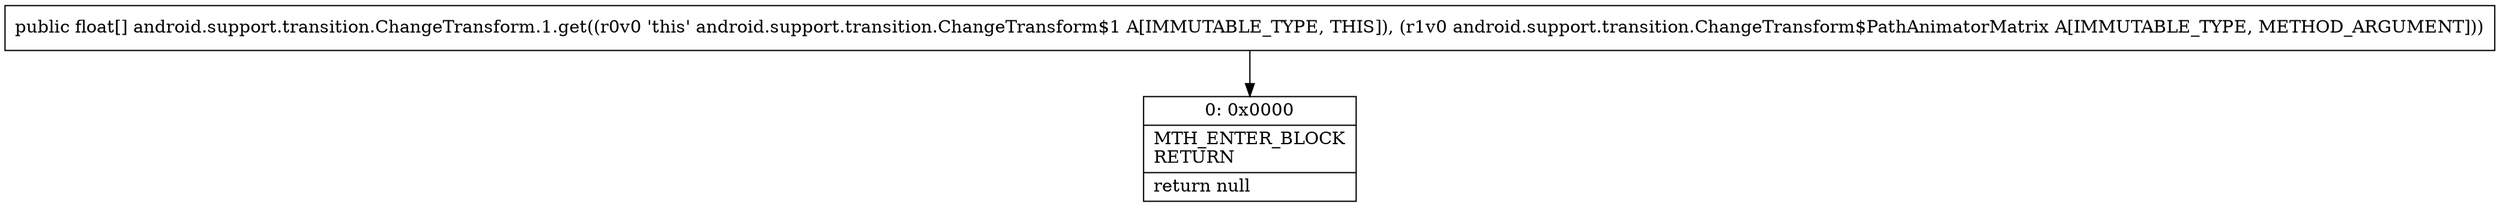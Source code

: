 digraph "CFG forandroid.support.transition.ChangeTransform.1.get(Landroid\/support\/transition\/ChangeTransform$PathAnimatorMatrix;)[F" {
Node_0 [shape=record,label="{0\:\ 0x0000|MTH_ENTER_BLOCK\lRETURN\l|return null\l}"];
MethodNode[shape=record,label="{public float[] android.support.transition.ChangeTransform.1.get((r0v0 'this' android.support.transition.ChangeTransform$1 A[IMMUTABLE_TYPE, THIS]), (r1v0 android.support.transition.ChangeTransform$PathAnimatorMatrix A[IMMUTABLE_TYPE, METHOD_ARGUMENT])) }"];
MethodNode -> Node_0;
}

